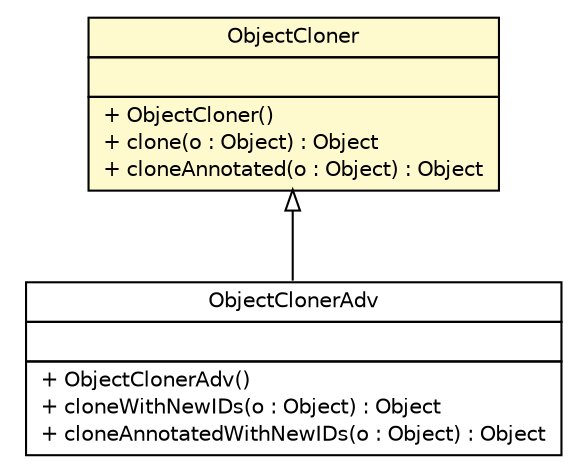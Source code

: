 #!/usr/local/bin/dot
#
# Class diagram 
# Generated by UMLGraph version R5_6 (http://www.umlgraph.org/)
#

digraph G {
	edge [fontname="Helvetica",fontsize=10,labelfontname="Helvetica",labelfontsize=10];
	node [fontname="Helvetica",fontsize=10,shape=plaintext];
	nodesep=0.25;
	ranksep=0.5;
	// sorcer.util.ObjectClonerAdv
	c318109 [label=<<table title="sorcer.util.ObjectClonerAdv" border="0" cellborder="1" cellspacing="0" cellpadding="2" port="p" href="./ObjectClonerAdv.html">
		<tr><td><table border="0" cellspacing="0" cellpadding="1">
<tr><td align="center" balign="center"> ObjectClonerAdv </td></tr>
		</table></td></tr>
		<tr><td><table border="0" cellspacing="0" cellpadding="1">
<tr><td align="left" balign="left">  </td></tr>
		</table></td></tr>
		<tr><td><table border="0" cellspacing="0" cellpadding="1">
<tr><td align="left" balign="left"> + ObjectClonerAdv() </td></tr>
<tr><td align="left" balign="left"> + cloneWithNewIDs(o : Object) : Object </td></tr>
<tr><td align="left" balign="left"> + cloneAnnotatedWithNewIDs(o : Object) : Object </td></tr>
		</table></td></tr>
		</table>>, URL="./ObjectClonerAdv.html", fontname="Helvetica", fontcolor="black", fontsize=10.0];
	// sorcer.util.ObjectCloner
	c318129 [label=<<table title="sorcer.util.ObjectCloner" border="0" cellborder="1" cellspacing="0" cellpadding="2" port="p" bgcolor="lemonChiffon" href="./ObjectCloner.html">
		<tr><td><table border="0" cellspacing="0" cellpadding="1">
<tr><td align="center" balign="center"> ObjectCloner </td></tr>
		</table></td></tr>
		<tr><td><table border="0" cellspacing="0" cellpadding="1">
<tr><td align="left" balign="left">  </td></tr>
		</table></td></tr>
		<tr><td><table border="0" cellspacing="0" cellpadding="1">
<tr><td align="left" balign="left"> + ObjectCloner() </td></tr>
<tr><td align="left" balign="left"> + clone(o : Object) : Object </td></tr>
<tr><td align="left" balign="left"> + cloneAnnotated(o : Object) : Object </td></tr>
		</table></td></tr>
		</table>>, URL="./ObjectCloner.html", fontname="Helvetica", fontcolor="black", fontsize=10.0];
	//sorcer.util.ObjectClonerAdv extends sorcer.util.ObjectCloner
	c318129:p -> c318109:p [dir=back,arrowtail=empty];
}

